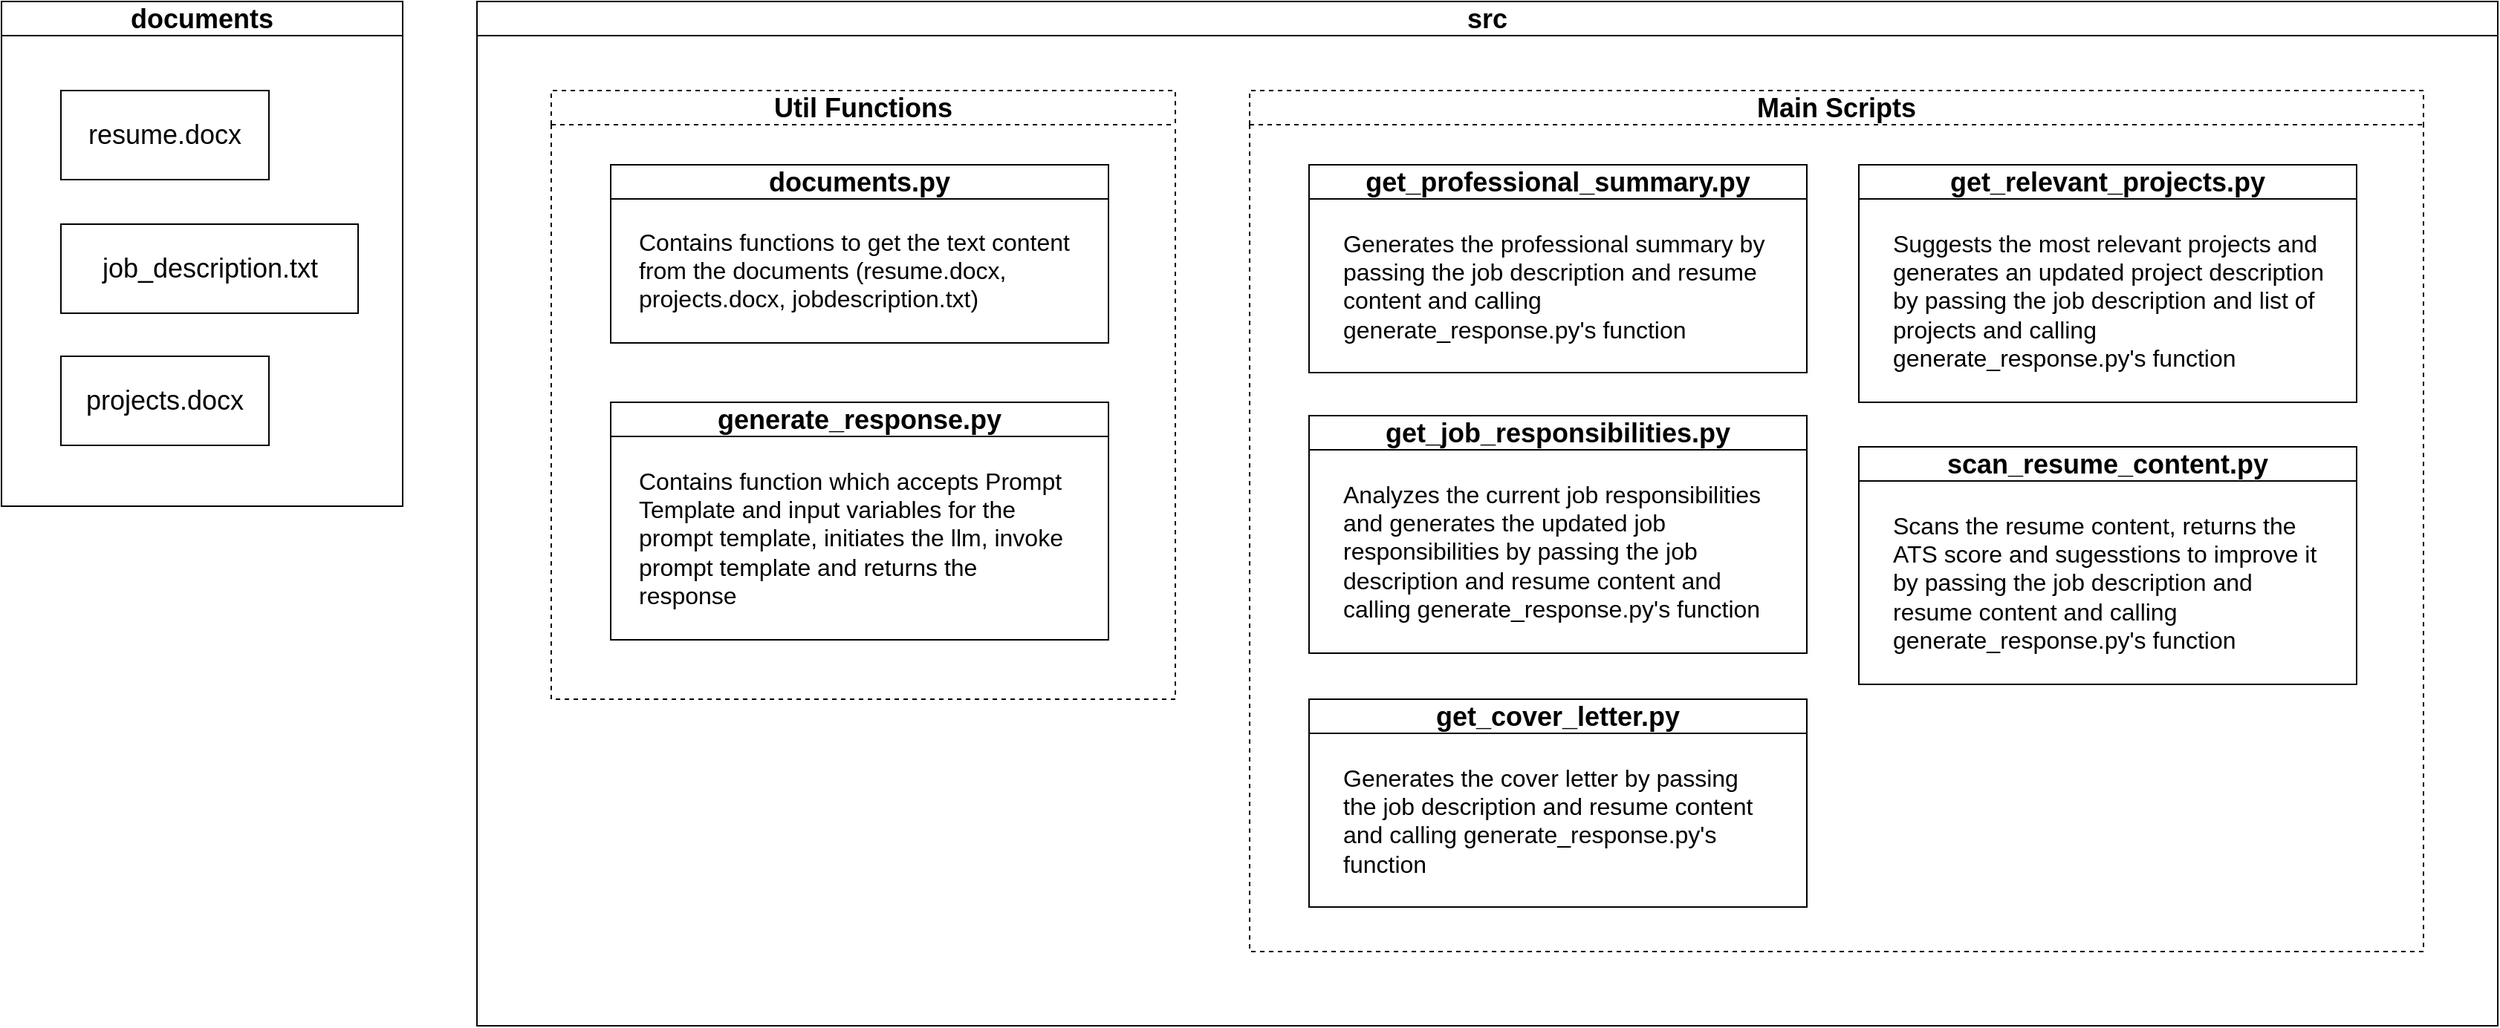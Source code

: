 <mxfile version="24.8.3">
  <diagram name="Page-1" id="RvI6OC-OHLRhnuMOBlLc">
    <mxGraphModel dx="2762" dy="992" grid="1" gridSize="10" guides="1" tooltips="1" connect="1" arrows="1" fold="1" page="1" pageScale="1" pageWidth="850" pageHeight="1100" math="0" shadow="0">
      <root>
        <mxCell id="0" />
        <mxCell id="1" parent="0" />
        <mxCell id="SmBX6C9AqpKVgvvFYr3I-3" value="" style="group" vertex="1" connectable="0" parent="1">
          <mxGeometry x="-580" y="300" width="140" height="60" as="geometry" />
        </mxCell>
        <mxCell id="SmBX6C9AqpKVgvvFYr3I-4" value="" style="rounded=0;whiteSpace=wrap;html=1;" vertex="1" parent="SmBX6C9AqpKVgvvFYr3I-3">
          <mxGeometry width="140" height="60" as="geometry" />
        </mxCell>
        <mxCell id="SmBX6C9AqpKVgvvFYr3I-5" value="&lt;span style=&quot;font-size: 18px;&quot;&gt;resume.docx&lt;/span&gt;" style="text;html=1;align=center;verticalAlign=middle;whiteSpace=wrap;rounded=0;" vertex="1" parent="SmBX6C9AqpKVgvvFYr3I-3">
          <mxGeometry x="40" y="15" width="60" height="30" as="geometry" />
        </mxCell>
        <mxCell id="SmBX6C9AqpKVgvvFYr3I-6" value="" style="group" vertex="1" connectable="0" parent="1">
          <mxGeometry x="-580" y="479" width="140" height="60" as="geometry" />
        </mxCell>
        <mxCell id="SmBX6C9AqpKVgvvFYr3I-7" value="" style="rounded=0;whiteSpace=wrap;html=1;" vertex="1" parent="SmBX6C9AqpKVgvvFYr3I-6">
          <mxGeometry width="140" height="60" as="geometry" />
        </mxCell>
        <mxCell id="SmBX6C9AqpKVgvvFYr3I-8" value="&lt;span style=&quot;font-size: 18px;&quot;&gt;projects.docx&lt;/span&gt;" style="text;html=1;align=center;verticalAlign=middle;whiteSpace=wrap;rounded=0;" vertex="1" parent="SmBX6C9AqpKVgvvFYr3I-6">
          <mxGeometry x="40" y="15" width="60" height="30" as="geometry" />
        </mxCell>
        <mxCell id="SmBX6C9AqpKVgvvFYr3I-9" value="" style="group" vertex="1" connectable="0" parent="1">
          <mxGeometry x="-580" y="390" width="210" height="60" as="geometry" />
        </mxCell>
        <mxCell id="SmBX6C9AqpKVgvvFYr3I-10" value="" style="rounded=0;whiteSpace=wrap;html=1;" vertex="1" parent="SmBX6C9AqpKVgvvFYr3I-9">
          <mxGeometry width="200" height="60" as="geometry" />
        </mxCell>
        <mxCell id="SmBX6C9AqpKVgvvFYr3I-11" value="&lt;span style=&quot;font-size: 18px;&quot;&gt;job_description.txt&lt;/span&gt;" style="text;html=1;align=center;verticalAlign=middle;whiteSpace=wrap;rounded=0;" vertex="1" parent="SmBX6C9AqpKVgvvFYr3I-9">
          <mxGeometry x="23.57" y="15" width="152.86" height="30" as="geometry" />
        </mxCell>
        <mxCell id="SmBX6C9AqpKVgvvFYr3I-12" value="&lt;font style=&quot;font-size: 18px;&quot;&gt;documents&lt;/font&gt;" style="swimlane;whiteSpace=wrap;html=1;" vertex="1" parent="1">
          <mxGeometry x="-620" y="240" width="270" height="340" as="geometry" />
        </mxCell>
        <mxCell id="SmBX6C9AqpKVgvvFYr3I-13" value="&lt;font style=&quot;font-size: 18px;&quot;&gt;documents.py&lt;/font&gt;" style="swimlane;whiteSpace=wrap;html=1;" vertex="1" parent="1">
          <mxGeometry x="-210" y="350" width="335" height="120" as="geometry" />
        </mxCell>
        <mxCell id="SmBX6C9AqpKVgvvFYr3I-14" value="&lt;font style=&quot;font-size: 16px;&quot;&gt;Contains functions to get the text content from the documents (resume.docx, projects.docx, jobdescription.txt)&amp;nbsp;&lt;/font&gt;" style="text;html=1;align=left;verticalAlign=top;whiteSpace=wrap;rounded=0;" vertex="1" parent="SmBX6C9AqpKVgvvFYr3I-13">
          <mxGeometry x="16.5" y="36" width="293.5" height="70" as="geometry" />
        </mxCell>
        <mxCell id="SmBX6C9AqpKVgvvFYr3I-17" value="&lt;font style=&quot;font-size: 18px;&quot;&gt;generate_response.py&lt;/font&gt;" style="swimlane;whiteSpace=wrap;html=1;" vertex="1" parent="1">
          <mxGeometry x="-210" y="510" width="335" height="160" as="geometry" />
        </mxCell>
        <mxCell id="SmBX6C9AqpKVgvvFYr3I-18" value="&lt;font style=&quot;font-size: 16px;&quot;&gt;Contains function which accepts Prompt Template and input variables for the prompt template, initiates the llm, invoke prompt template and returns the response&lt;/font&gt;" style="text;html=1;align=left;verticalAlign=top;whiteSpace=wrap;rounded=0;" vertex="1" parent="SmBX6C9AqpKVgvvFYr3I-17">
          <mxGeometry x="16.5" y="37" width="293.5" height="104" as="geometry" />
        </mxCell>
        <mxCell id="SmBX6C9AqpKVgvvFYr3I-19" value="&lt;font style=&quot;font-size: 18px;&quot;&gt;get_professional_summary.py&lt;/font&gt;" style="swimlane;whiteSpace=wrap;html=1;" vertex="1" parent="1">
          <mxGeometry x="260" y="350" width="335" height="140" as="geometry" />
        </mxCell>
        <mxCell id="SmBX6C9AqpKVgvvFYr3I-20" value="&lt;font style=&quot;font-size: 16px;&quot;&gt;Generates the professional summary by passing the job description and resume content and calling generate_response.py&#39;s function&lt;/font&gt;" style="text;html=1;align=left;verticalAlign=top;whiteSpace=wrap;rounded=0;" vertex="1" parent="SmBX6C9AqpKVgvvFYr3I-19">
          <mxGeometry x="20.75" y="37" width="293.5" height="84" as="geometry" />
        </mxCell>
        <mxCell id="SmBX6C9AqpKVgvvFYr3I-23" value="&lt;font style=&quot;font-size: 18px;&quot;&gt;get_cover_letter.py&lt;/font&gt;" style="swimlane;whiteSpace=wrap;html=1;" vertex="1" parent="1">
          <mxGeometry x="260" y="710" width="335" height="140" as="geometry" />
        </mxCell>
        <mxCell id="SmBX6C9AqpKVgvvFYr3I-24" value="&lt;font style=&quot;font-size: 16px;&quot;&gt;Generates the cover letter by passing the job description and resume content and calling generate_response.py&#39;s function&lt;/font&gt;" style="text;html=1;align=left;verticalAlign=top;whiteSpace=wrap;rounded=0;" vertex="1" parent="SmBX6C9AqpKVgvvFYr3I-23">
          <mxGeometry x="20.75" y="37" width="293.5" height="84" as="geometry" />
        </mxCell>
        <mxCell id="SmBX6C9AqpKVgvvFYr3I-25" value="&lt;font style=&quot;font-size: 18px;&quot;&gt;get_job_responsibilities.py&lt;/font&gt;" style="swimlane;whiteSpace=wrap;html=1;" vertex="1" parent="1">
          <mxGeometry x="260" y="519" width="335" height="160" as="geometry" />
        </mxCell>
        <mxCell id="SmBX6C9AqpKVgvvFYr3I-26" value="&lt;font style=&quot;font-size: 16px;&quot;&gt;Analyzes the current job responsibilities and generates the updated job responsibilities&amp;nbsp;by passing the job description and resume content and calling generate_response.py&#39;s function&lt;/font&gt;" style="text;html=1;align=left;verticalAlign=top;whiteSpace=wrap;rounded=0;" vertex="1" parent="SmBX6C9AqpKVgvvFYr3I-25">
          <mxGeometry x="20.75" y="37" width="293.5" height="103" as="geometry" />
        </mxCell>
        <mxCell id="SmBX6C9AqpKVgvvFYr3I-27" value="&lt;font style=&quot;font-size: 18px;&quot;&gt;scan_resume_content.py&lt;/font&gt;" style="swimlane;whiteSpace=wrap;html=1;" vertex="1" parent="1">
          <mxGeometry x="630" y="540" width="335" height="160" as="geometry" />
        </mxCell>
        <mxCell id="SmBX6C9AqpKVgvvFYr3I-28" value="&lt;font style=&quot;font-size: 16px;&quot;&gt;Scans the resume content, returns the ATS score and sugesstions to improve it by passing the job description and resume content and calling generate_response.py&#39;s function&lt;/font&gt;" style="text;html=1;align=left;verticalAlign=top;whiteSpace=wrap;rounded=0;" vertex="1" parent="SmBX6C9AqpKVgvvFYr3I-27">
          <mxGeometry x="20.75" y="37" width="293.5" height="103" as="geometry" />
        </mxCell>
        <mxCell id="SmBX6C9AqpKVgvvFYr3I-29" value="&lt;font style=&quot;font-size: 18px;&quot;&gt;get_relevant_projects.py&lt;/font&gt;" style="swimlane;whiteSpace=wrap;html=1;" vertex="1" parent="1">
          <mxGeometry x="630" y="350" width="335" height="160" as="geometry" />
        </mxCell>
        <mxCell id="SmBX6C9AqpKVgvvFYr3I-30" value="&lt;font style=&quot;font-size: 16px;&quot;&gt;Suggests the most relevant projects and generates an updated project description by passing the job description and list of projects and calling generate_response.py&#39;s function&lt;/font&gt;" style="text;html=1;align=left;verticalAlign=top;whiteSpace=wrap;rounded=0;" vertex="1" parent="SmBX6C9AqpKVgvvFYr3I-29">
          <mxGeometry x="20.75" y="37" width="293.5" height="103" as="geometry" />
        </mxCell>
        <mxCell id="SmBX6C9AqpKVgvvFYr3I-32" value="&lt;font style=&quot;font-size: 18px;&quot;&gt;Util Functions&lt;/font&gt;" style="swimlane;whiteSpace=wrap;html=1;dashed=1;" vertex="1" parent="1">
          <mxGeometry x="-250" y="300" width="420" height="410" as="geometry" />
        </mxCell>
        <mxCell id="SmBX6C9AqpKVgvvFYr3I-33" value="&lt;font style=&quot;font-size: 18px;&quot;&gt;Main Scripts&lt;/font&gt;" style="swimlane;whiteSpace=wrap;html=1;dashed=1;" vertex="1" parent="1">
          <mxGeometry x="220" y="300" width="790" height="580" as="geometry" />
        </mxCell>
        <mxCell id="SmBX6C9AqpKVgvvFYr3I-34" value="&lt;font style=&quot;font-size: 18px;&quot;&gt;src&lt;/font&gt;" style="swimlane;whiteSpace=wrap;html=1;" vertex="1" parent="1">
          <mxGeometry x="-300" y="240" width="1360" height="690" as="geometry" />
        </mxCell>
      </root>
    </mxGraphModel>
  </diagram>
</mxfile>
